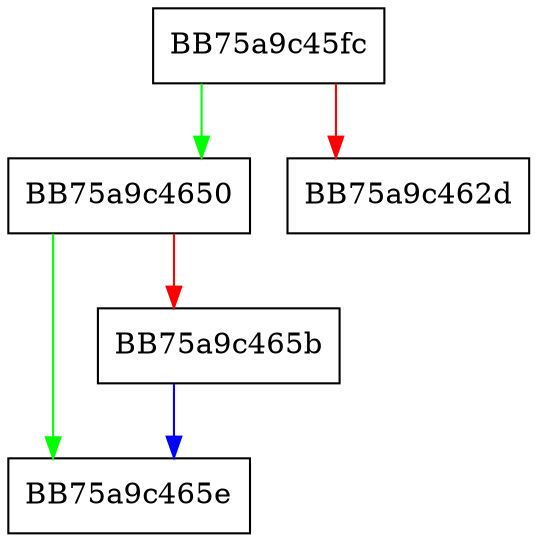 digraph calc_file_hash {
  node [shape="box"];
  graph [splines=ortho];
  BB75a9c45fc -> BB75a9c4650 [color="green"];
  BB75a9c45fc -> BB75a9c462d [color="red"];
  BB75a9c4650 -> BB75a9c465e [color="green"];
  BB75a9c4650 -> BB75a9c465b [color="red"];
  BB75a9c465b -> BB75a9c465e [color="blue"];
}